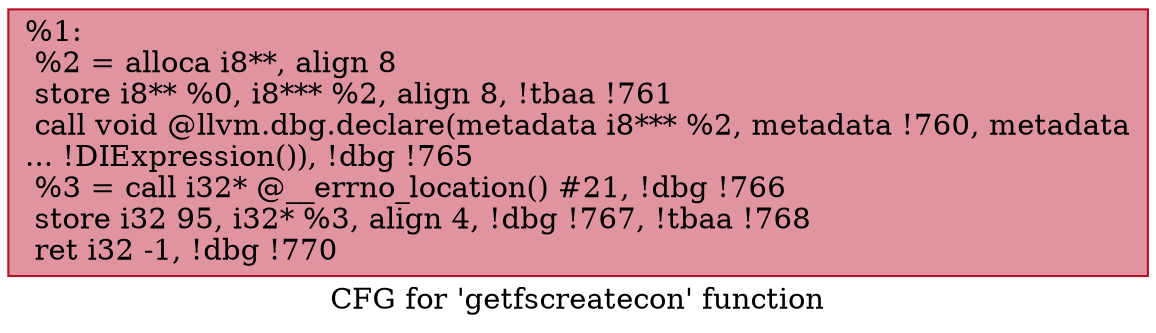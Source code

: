 digraph "CFG for 'getfscreatecon' function" {
	label="CFG for 'getfscreatecon' function";

	Node0xa4e5a0 [shape=record,color="#b70d28ff", style=filled, fillcolor="#b70d2870",label="{%1:\l  %2 = alloca i8**, align 8\l  store i8** %0, i8*** %2, align 8, !tbaa !761\l  call void @llvm.dbg.declare(metadata i8*** %2, metadata !760, metadata\l... !DIExpression()), !dbg !765\l  %3 = call i32* @__errno_location() #21, !dbg !766\l  store i32 95, i32* %3, align 4, !dbg !767, !tbaa !768\l  ret i32 -1, !dbg !770\l}"];
}
